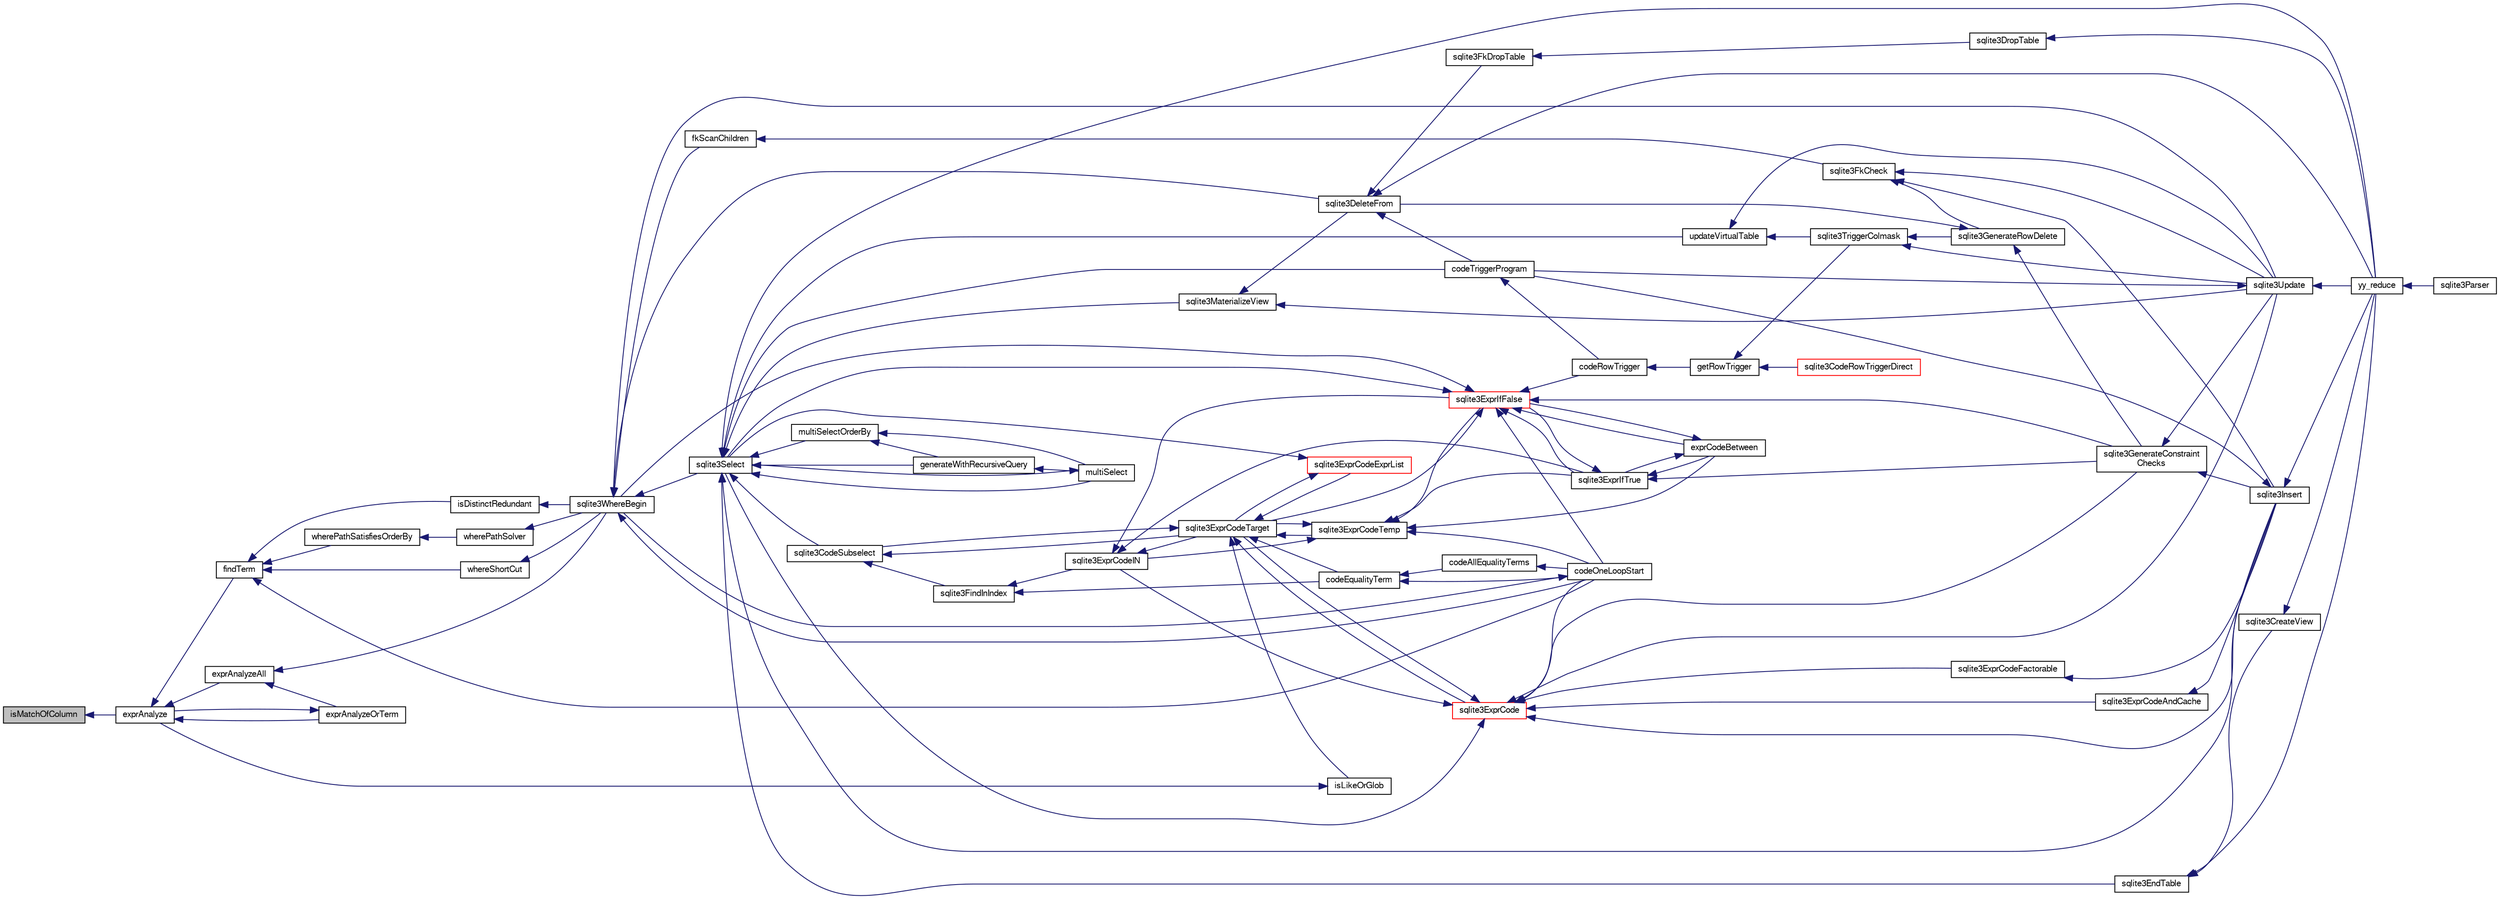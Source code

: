 digraph "isMatchOfColumn"
{
  edge [fontname="FreeSans",fontsize="10",labelfontname="FreeSans",labelfontsize="10"];
  node [fontname="FreeSans",fontsize="10",shape=record];
  rankdir="LR";
  Node150868 [label="isMatchOfColumn",height=0.2,width=0.4,color="black", fillcolor="grey75", style="filled", fontcolor="black"];
  Node150868 -> Node150869 [dir="back",color="midnightblue",fontsize="10",style="solid",fontname="FreeSans"];
  Node150869 [label="exprAnalyze",height=0.2,width=0.4,color="black", fillcolor="white", style="filled",URL="$sqlite3_8c.html#acb10e48c9a4184a4edd9bfd5b14ad0b7"];
  Node150869 -> Node150870 [dir="back",color="midnightblue",fontsize="10",style="solid",fontname="FreeSans"];
  Node150870 [label="findTerm",height=0.2,width=0.4,color="black", fillcolor="white", style="filled",URL="$sqlite3_8c.html#af26eb1eed85001fcf29fa189b631ac4b"];
  Node150870 -> Node150871 [dir="back",color="midnightblue",fontsize="10",style="solid",fontname="FreeSans"];
  Node150871 [label="isDistinctRedundant",height=0.2,width=0.4,color="black", fillcolor="white", style="filled",URL="$sqlite3_8c.html#acfc2ade61d376596f173a8f70fea379b"];
  Node150871 -> Node150872 [dir="back",color="midnightblue",fontsize="10",style="solid",fontname="FreeSans"];
  Node150872 [label="sqlite3WhereBegin",height=0.2,width=0.4,color="black", fillcolor="white", style="filled",URL="$sqlite3_8c.html#acad049f5c9a96a8118cffd5e5ce89f7c"];
  Node150872 -> Node150873 [dir="back",color="midnightblue",fontsize="10",style="solid",fontname="FreeSans"];
  Node150873 [label="sqlite3DeleteFrom",height=0.2,width=0.4,color="black", fillcolor="white", style="filled",URL="$sqlite3_8c.html#ab9b4b45349188b49eabb23f94608a091"];
  Node150873 -> Node150874 [dir="back",color="midnightblue",fontsize="10",style="solid",fontname="FreeSans"];
  Node150874 [label="sqlite3FkDropTable",height=0.2,width=0.4,color="black", fillcolor="white", style="filled",URL="$sqlite3_8c.html#a1218c6fc74e89152ceaa4760e82f5ef9"];
  Node150874 -> Node150875 [dir="back",color="midnightblue",fontsize="10",style="solid",fontname="FreeSans"];
  Node150875 [label="sqlite3DropTable",height=0.2,width=0.4,color="black", fillcolor="white", style="filled",URL="$sqlite3_8c.html#a5534f77364b5568783c0e50db3c9defb"];
  Node150875 -> Node150876 [dir="back",color="midnightblue",fontsize="10",style="solid",fontname="FreeSans"];
  Node150876 [label="yy_reduce",height=0.2,width=0.4,color="black", fillcolor="white", style="filled",URL="$sqlite3_8c.html#a7c419a9b25711c666a9a2449ef377f14"];
  Node150876 -> Node150877 [dir="back",color="midnightblue",fontsize="10",style="solid",fontname="FreeSans"];
  Node150877 [label="sqlite3Parser",height=0.2,width=0.4,color="black", fillcolor="white", style="filled",URL="$sqlite3_8c.html#a0327d71a5fabe0b6a343d78a2602e72a"];
  Node150873 -> Node150878 [dir="back",color="midnightblue",fontsize="10",style="solid",fontname="FreeSans"];
  Node150878 [label="codeTriggerProgram",height=0.2,width=0.4,color="black", fillcolor="white", style="filled",URL="$sqlite3_8c.html#a120801f59d9281d201d2ff4b2606836e"];
  Node150878 -> Node150879 [dir="back",color="midnightblue",fontsize="10",style="solid",fontname="FreeSans"];
  Node150879 [label="codeRowTrigger",height=0.2,width=0.4,color="black", fillcolor="white", style="filled",URL="$sqlite3_8c.html#a463cea5aaaf388b560b206570a0022fc"];
  Node150879 -> Node150880 [dir="back",color="midnightblue",fontsize="10",style="solid",fontname="FreeSans"];
  Node150880 [label="getRowTrigger",height=0.2,width=0.4,color="black", fillcolor="white", style="filled",URL="$sqlite3_8c.html#a69626ef20b540d1a2b19cf56f3f45689"];
  Node150880 -> Node150881 [dir="back",color="midnightblue",fontsize="10",style="solid",fontname="FreeSans"];
  Node150881 [label="sqlite3CodeRowTriggerDirect",height=0.2,width=0.4,color="red", fillcolor="white", style="filled",URL="$sqlite3_8c.html#ad92829f9001bcf89a0299dad5a48acd4"];
  Node150880 -> Node150888 [dir="back",color="midnightblue",fontsize="10",style="solid",fontname="FreeSans"];
  Node150888 [label="sqlite3TriggerColmask",height=0.2,width=0.4,color="black", fillcolor="white", style="filled",URL="$sqlite3_8c.html#acace8e99e37ae5e84ea03c65e820c540"];
  Node150888 -> Node150883 [dir="back",color="midnightblue",fontsize="10",style="solid",fontname="FreeSans"];
  Node150883 [label="sqlite3GenerateRowDelete",height=0.2,width=0.4,color="black", fillcolor="white", style="filled",URL="$sqlite3_8c.html#a2c76cbf3027fc18fdbb8cb4cd96b77d9"];
  Node150883 -> Node150873 [dir="back",color="midnightblue",fontsize="10",style="solid",fontname="FreeSans"];
  Node150883 -> Node150884 [dir="back",color="midnightblue",fontsize="10",style="solid",fontname="FreeSans"];
  Node150884 [label="sqlite3GenerateConstraint\lChecks",height=0.2,width=0.4,color="black", fillcolor="white", style="filled",URL="$sqlite3_8c.html#aef639c1e6a0c0a67ca6e7690ad931bd2"];
  Node150884 -> Node150885 [dir="back",color="midnightblue",fontsize="10",style="solid",fontname="FreeSans"];
  Node150885 [label="sqlite3Insert",height=0.2,width=0.4,color="black", fillcolor="white", style="filled",URL="$sqlite3_8c.html#a5b17c9c2000bae6bdff8e6be48d7dc2b"];
  Node150885 -> Node150878 [dir="back",color="midnightblue",fontsize="10",style="solid",fontname="FreeSans"];
  Node150885 -> Node150876 [dir="back",color="midnightblue",fontsize="10",style="solid",fontname="FreeSans"];
  Node150884 -> Node150886 [dir="back",color="midnightblue",fontsize="10",style="solid",fontname="FreeSans"];
  Node150886 [label="sqlite3Update",height=0.2,width=0.4,color="black", fillcolor="white", style="filled",URL="$sqlite3_8c.html#ac5aa67c46e8cc8174566fabe6809fafa"];
  Node150886 -> Node150878 [dir="back",color="midnightblue",fontsize="10",style="solid",fontname="FreeSans"];
  Node150886 -> Node150876 [dir="back",color="midnightblue",fontsize="10",style="solid",fontname="FreeSans"];
  Node150888 -> Node150886 [dir="back",color="midnightblue",fontsize="10",style="solid",fontname="FreeSans"];
  Node150873 -> Node150876 [dir="back",color="midnightblue",fontsize="10",style="solid",fontname="FreeSans"];
  Node150872 -> Node150889 [dir="back",color="midnightblue",fontsize="10",style="solid",fontname="FreeSans"];
  Node150889 [label="fkScanChildren",height=0.2,width=0.4,color="black", fillcolor="white", style="filled",URL="$sqlite3_8c.html#a67c9dcb484336b3155e7a82a037d4691"];
  Node150889 -> Node150890 [dir="back",color="midnightblue",fontsize="10",style="solid",fontname="FreeSans"];
  Node150890 [label="sqlite3FkCheck",height=0.2,width=0.4,color="black", fillcolor="white", style="filled",URL="$sqlite3_8c.html#aa38fb76c7d6f48f19772877a41703b92"];
  Node150890 -> Node150883 [dir="back",color="midnightblue",fontsize="10",style="solid",fontname="FreeSans"];
  Node150890 -> Node150885 [dir="back",color="midnightblue",fontsize="10",style="solid",fontname="FreeSans"];
  Node150890 -> Node150886 [dir="back",color="midnightblue",fontsize="10",style="solid",fontname="FreeSans"];
  Node150872 -> Node150891 [dir="back",color="midnightblue",fontsize="10",style="solid",fontname="FreeSans"];
  Node150891 [label="sqlite3Select",height=0.2,width=0.4,color="black", fillcolor="white", style="filled",URL="$sqlite3_8c.html#a2465ee8c956209ba4b272477b7c21a45"];
  Node150891 -> Node150892 [dir="back",color="midnightblue",fontsize="10",style="solid",fontname="FreeSans"];
  Node150892 [label="sqlite3CodeSubselect",height=0.2,width=0.4,color="black", fillcolor="white", style="filled",URL="$sqlite3_8c.html#aa69b46d2204a1d1b110107a1be12ee0c"];
  Node150892 -> Node150893 [dir="back",color="midnightblue",fontsize="10",style="solid",fontname="FreeSans"];
  Node150893 [label="sqlite3FindInIndex",height=0.2,width=0.4,color="black", fillcolor="white", style="filled",URL="$sqlite3_8c.html#af7d8c56ab0231f44bb5f87b3fafeffb2"];
  Node150893 -> Node150894 [dir="back",color="midnightblue",fontsize="10",style="solid",fontname="FreeSans"];
  Node150894 [label="sqlite3ExprCodeIN",height=0.2,width=0.4,color="black", fillcolor="white", style="filled",URL="$sqlite3_8c.html#ad9cf4f5b5ffb90c24a4a0900c8626193"];
  Node150894 -> Node150895 [dir="back",color="midnightblue",fontsize="10",style="solid",fontname="FreeSans"];
  Node150895 [label="sqlite3ExprCodeTarget",height=0.2,width=0.4,color="black", fillcolor="white", style="filled",URL="$sqlite3_8c.html#a4f308397a0a3ed299ed31aaa1ae2a293"];
  Node150895 -> Node150892 [dir="back",color="midnightblue",fontsize="10",style="solid",fontname="FreeSans"];
  Node150895 -> Node150896 [dir="back",color="midnightblue",fontsize="10",style="solid",fontname="FreeSans"];
  Node150896 [label="sqlite3ExprCodeTemp",height=0.2,width=0.4,color="black", fillcolor="white", style="filled",URL="$sqlite3_8c.html#a3bc5c1ccb3c5851847e2aeb4a84ae1fc"];
  Node150896 -> Node150894 [dir="back",color="midnightblue",fontsize="10",style="solid",fontname="FreeSans"];
  Node150896 -> Node150895 [dir="back",color="midnightblue",fontsize="10",style="solid",fontname="FreeSans"];
  Node150896 -> Node150897 [dir="back",color="midnightblue",fontsize="10",style="solid",fontname="FreeSans"];
  Node150897 [label="exprCodeBetween",height=0.2,width=0.4,color="black", fillcolor="white", style="filled",URL="$sqlite3_8c.html#abd053493214542bca8f406f42145d173"];
  Node150897 -> Node150898 [dir="back",color="midnightblue",fontsize="10",style="solid",fontname="FreeSans"];
  Node150898 [label="sqlite3ExprIfTrue",height=0.2,width=0.4,color="black", fillcolor="white", style="filled",URL="$sqlite3_8c.html#ad93a55237c23e1b743ab1f59df1a1444"];
  Node150898 -> Node150897 [dir="back",color="midnightblue",fontsize="10",style="solid",fontname="FreeSans"];
  Node150898 -> Node150899 [dir="back",color="midnightblue",fontsize="10",style="solid",fontname="FreeSans"];
  Node150899 [label="sqlite3ExprIfFalse",height=0.2,width=0.4,color="red", fillcolor="white", style="filled",URL="$sqlite3_8c.html#af97ecccb5d56e321e118414b08f65b71"];
  Node150899 -> Node150895 [dir="back",color="midnightblue",fontsize="10",style="solid",fontname="FreeSans"];
  Node150899 -> Node150897 [dir="back",color="midnightblue",fontsize="10",style="solid",fontname="FreeSans"];
  Node150899 -> Node150898 [dir="back",color="midnightblue",fontsize="10",style="solid",fontname="FreeSans"];
  Node150899 -> Node150884 [dir="back",color="midnightblue",fontsize="10",style="solid",fontname="FreeSans"];
  Node150899 -> Node150891 [dir="back",color="midnightblue",fontsize="10",style="solid",fontname="FreeSans"];
  Node150899 -> Node150879 [dir="back",color="midnightblue",fontsize="10",style="solid",fontname="FreeSans"];
  Node150899 -> Node150913 [dir="back",color="midnightblue",fontsize="10",style="solid",fontname="FreeSans"];
  Node150913 [label="codeOneLoopStart",height=0.2,width=0.4,color="black", fillcolor="white", style="filled",URL="$sqlite3_8c.html#aa868875120b151c169cc79139ed6e008"];
  Node150913 -> Node150872 [dir="back",color="midnightblue",fontsize="10",style="solid",fontname="FreeSans"];
  Node150899 -> Node150872 [dir="back",color="midnightblue",fontsize="10",style="solid",fontname="FreeSans"];
  Node150898 -> Node150884 [dir="back",color="midnightblue",fontsize="10",style="solid",fontname="FreeSans"];
  Node150897 -> Node150899 [dir="back",color="midnightblue",fontsize="10",style="solid",fontname="FreeSans"];
  Node150896 -> Node150898 [dir="back",color="midnightblue",fontsize="10",style="solid",fontname="FreeSans"];
  Node150896 -> Node150899 [dir="back",color="midnightblue",fontsize="10",style="solid",fontname="FreeSans"];
  Node150896 -> Node150913 [dir="back",color="midnightblue",fontsize="10",style="solid",fontname="FreeSans"];
  Node150895 -> Node150914 [dir="back",color="midnightblue",fontsize="10",style="solid",fontname="FreeSans"];
  Node150914 [label="sqlite3ExprCode",height=0.2,width=0.4,color="red", fillcolor="white", style="filled",URL="$sqlite3_8c.html#a75f270fb0b111b86924cca4ea507b417"];
  Node150914 -> Node150894 [dir="back",color="midnightblue",fontsize="10",style="solid",fontname="FreeSans"];
  Node150914 -> Node150895 [dir="back",color="midnightblue",fontsize="10",style="solid",fontname="FreeSans"];
  Node150914 -> Node150915 [dir="back",color="midnightblue",fontsize="10",style="solid",fontname="FreeSans"];
  Node150915 [label="sqlite3ExprCodeFactorable",height=0.2,width=0.4,color="black", fillcolor="white", style="filled",URL="$sqlite3_8c.html#a843f7fd58eec5a683c1fd8435fcd1e84"];
  Node150915 -> Node150885 [dir="back",color="midnightblue",fontsize="10",style="solid",fontname="FreeSans"];
  Node150914 -> Node150916 [dir="back",color="midnightblue",fontsize="10",style="solid",fontname="FreeSans"];
  Node150916 [label="sqlite3ExprCodeAndCache",height=0.2,width=0.4,color="black", fillcolor="white", style="filled",URL="$sqlite3_8c.html#ae3e46527d9b7fc9cb9236d21a5e6b1d8"];
  Node150916 -> Node150885 [dir="back",color="midnightblue",fontsize="10",style="solid",fontname="FreeSans"];
  Node150914 -> Node150885 [dir="back",color="midnightblue",fontsize="10",style="solid",fontname="FreeSans"];
  Node150914 -> Node150884 [dir="back",color="midnightblue",fontsize="10",style="solid",fontname="FreeSans"];
  Node150914 -> Node150891 [dir="back",color="midnightblue",fontsize="10",style="solid",fontname="FreeSans"];
  Node150914 -> Node150886 [dir="back",color="midnightblue",fontsize="10",style="solid",fontname="FreeSans"];
  Node150914 -> Node150913 [dir="back",color="midnightblue",fontsize="10",style="solid",fontname="FreeSans"];
  Node150895 -> Node150926 [dir="back",color="midnightblue",fontsize="10",style="solid",fontname="FreeSans"];
  Node150926 [label="sqlite3ExprCodeExprList",height=0.2,width=0.4,color="red", fillcolor="white", style="filled",URL="$sqlite3_8c.html#a05b2b3dc3de7565de24eb3a2ff4e9566"];
  Node150926 -> Node150895 [dir="back",color="midnightblue",fontsize="10",style="solid",fontname="FreeSans"];
  Node150926 -> Node150891 [dir="back",color="midnightblue",fontsize="10",style="solid",fontname="FreeSans"];
  Node150895 -> Node150929 [dir="back",color="midnightblue",fontsize="10",style="solid",fontname="FreeSans"];
  Node150929 [label="isLikeOrGlob",height=0.2,width=0.4,color="black", fillcolor="white", style="filled",URL="$sqlite3_8c.html#a6c38e495198bf8976f68d1a6ebd74a50"];
  Node150929 -> Node150869 [dir="back",color="midnightblue",fontsize="10",style="solid",fontname="FreeSans"];
  Node150895 -> Node150930 [dir="back",color="midnightblue",fontsize="10",style="solid",fontname="FreeSans"];
  Node150930 [label="codeEqualityTerm",height=0.2,width=0.4,color="black", fillcolor="white", style="filled",URL="$sqlite3_8c.html#ad88a57073f031452c9843e97f15acc47"];
  Node150930 -> Node150931 [dir="back",color="midnightblue",fontsize="10",style="solid",fontname="FreeSans"];
  Node150931 [label="codeAllEqualityTerms",height=0.2,width=0.4,color="black", fillcolor="white", style="filled",URL="$sqlite3_8c.html#a3095598b812500a4efe41bf17cd49381"];
  Node150931 -> Node150913 [dir="back",color="midnightblue",fontsize="10",style="solid",fontname="FreeSans"];
  Node150930 -> Node150913 [dir="back",color="midnightblue",fontsize="10",style="solid",fontname="FreeSans"];
  Node150894 -> Node150898 [dir="back",color="midnightblue",fontsize="10",style="solid",fontname="FreeSans"];
  Node150894 -> Node150899 [dir="back",color="midnightblue",fontsize="10",style="solid",fontname="FreeSans"];
  Node150893 -> Node150930 [dir="back",color="midnightblue",fontsize="10",style="solid",fontname="FreeSans"];
  Node150892 -> Node150895 [dir="back",color="midnightblue",fontsize="10",style="solid",fontname="FreeSans"];
  Node150891 -> Node150905 [dir="back",color="midnightblue",fontsize="10",style="solid",fontname="FreeSans"];
  Node150905 [label="sqlite3EndTable",height=0.2,width=0.4,color="black", fillcolor="white", style="filled",URL="$sqlite3_8c.html#a7b5f2c66c0f0b6f819d970ca389768b0"];
  Node150905 -> Node150906 [dir="back",color="midnightblue",fontsize="10",style="solid",fontname="FreeSans"];
  Node150906 [label="sqlite3CreateView",height=0.2,width=0.4,color="black", fillcolor="white", style="filled",URL="$sqlite3_8c.html#a9d85cb00ff71dee5cd9a019503a6982e"];
  Node150906 -> Node150876 [dir="back",color="midnightblue",fontsize="10",style="solid",fontname="FreeSans"];
  Node150905 -> Node150876 [dir="back",color="midnightblue",fontsize="10",style="solid",fontname="FreeSans"];
  Node150891 -> Node150932 [dir="back",color="midnightblue",fontsize="10",style="solid",fontname="FreeSans"];
  Node150932 [label="sqlite3MaterializeView",height=0.2,width=0.4,color="black", fillcolor="white", style="filled",URL="$sqlite3_8c.html#a4557984b0b75f998fb0c3f231c9b1def"];
  Node150932 -> Node150873 [dir="back",color="midnightblue",fontsize="10",style="solid",fontname="FreeSans"];
  Node150932 -> Node150886 [dir="back",color="midnightblue",fontsize="10",style="solid",fontname="FreeSans"];
  Node150891 -> Node150885 [dir="back",color="midnightblue",fontsize="10",style="solid",fontname="FreeSans"];
  Node150891 -> Node150922 [dir="back",color="midnightblue",fontsize="10",style="solid",fontname="FreeSans"];
  Node150922 [label="generateWithRecursiveQuery",height=0.2,width=0.4,color="black", fillcolor="white", style="filled",URL="$sqlite3_8c.html#ade2c3663fa9c3b9676507984b9483942"];
  Node150922 -> Node150923 [dir="back",color="midnightblue",fontsize="10",style="solid",fontname="FreeSans"];
  Node150923 [label="multiSelect",height=0.2,width=0.4,color="black", fillcolor="white", style="filled",URL="$sqlite3_8c.html#a6456c61f3d9b2389738753cedfa24fa7"];
  Node150923 -> Node150891 [dir="back",color="midnightblue",fontsize="10",style="solid",fontname="FreeSans"];
  Node150891 -> Node150923 [dir="back",color="midnightblue",fontsize="10",style="solid",fontname="FreeSans"];
  Node150891 -> Node150924 [dir="back",color="midnightblue",fontsize="10",style="solid",fontname="FreeSans"];
  Node150924 [label="multiSelectOrderBy",height=0.2,width=0.4,color="black", fillcolor="white", style="filled",URL="$sqlite3_8c.html#afcdb8488c6f4dfdadaf9f04bca35b808"];
  Node150924 -> Node150922 [dir="back",color="midnightblue",fontsize="10",style="solid",fontname="FreeSans"];
  Node150924 -> Node150923 [dir="back",color="midnightblue",fontsize="10",style="solid",fontname="FreeSans"];
  Node150891 -> Node150878 [dir="back",color="midnightblue",fontsize="10",style="solid",fontname="FreeSans"];
  Node150891 -> Node150933 [dir="back",color="midnightblue",fontsize="10",style="solid",fontname="FreeSans"];
  Node150933 [label="updateVirtualTable",height=0.2,width=0.4,color="black", fillcolor="white", style="filled",URL="$sqlite3_8c.html#a740220531db9293c39a2cdd7da3f74e1"];
  Node150933 -> Node150888 [dir="back",color="midnightblue",fontsize="10",style="solid",fontname="FreeSans"];
  Node150933 -> Node150886 [dir="back",color="midnightblue",fontsize="10",style="solid",fontname="FreeSans"];
  Node150891 -> Node150876 [dir="back",color="midnightblue",fontsize="10",style="solid",fontname="FreeSans"];
  Node150872 -> Node150886 [dir="back",color="midnightblue",fontsize="10",style="solid",fontname="FreeSans"];
  Node150872 -> Node150913 [dir="back",color="midnightblue",fontsize="10",style="solid",fontname="FreeSans"];
  Node150870 -> Node150913 [dir="back",color="midnightblue",fontsize="10",style="solid",fontname="FreeSans"];
  Node150870 -> Node150934 [dir="back",color="midnightblue",fontsize="10",style="solid",fontname="FreeSans"];
  Node150934 [label="wherePathSatisfiesOrderBy",height=0.2,width=0.4,color="black", fillcolor="white", style="filled",URL="$sqlite3_8c.html#a0d0fdea0c17942906bcb742c15cf8861"];
  Node150934 -> Node150935 [dir="back",color="midnightblue",fontsize="10",style="solid",fontname="FreeSans"];
  Node150935 [label="wherePathSolver",height=0.2,width=0.4,color="black", fillcolor="white", style="filled",URL="$sqlite3_8c.html#aebc15a04540468c220b31d00e9b29fe6"];
  Node150935 -> Node150872 [dir="back",color="midnightblue",fontsize="10",style="solid",fontname="FreeSans"];
  Node150870 -> Node150936 [dir="back",color="midnightblue",fontsize="10",style="solid",fontname="FreeSans"];
  Node150936 [label="whereShortCut",height=0.2,width=0.4,color="black", fillcolor="white", style="filled",URL="$sqlite3_8c.html#ae1e6727024b08b6596d4d28882587b86"];
  Node150936 -> Node150872 [dir="back",color="midnightblue",fontsize="10",style="solid",fontname="FreeSans"];
  Node150869 -> Node150937 [dir="back",color="midnightblue",fontsize="10",style="solid",fontname="FreeSans"];
  Node150937 [label="exprAnalyzeAll",height=0.2,width=0.4,color="black", fillcolor="white", style="filled",URL="$sqlite3_8c.html#a2e7a957af98e240fa68e34d6ff639437"];
  Node150937 -> Node150938 [dir="back",color="midnightblue",fontsize="10",style="solid",fontname="FreeSans"];
  Node150938 [label="exprAnalyzeOrTerm",height=0.2,width=0.4,color="black", fillcolor="white", style="filled",URL="$sqlite3_8c.html#ab95cabd8b51cb2291b5bef0c4a3776d2"];
  Node150938 -> Node150869 [dir="back",color="midnightblue",fontsize="10",style="solid",fontname="FreeSans"];
  Node150937 -> Node150872 [dir="back",color="midnightblue",fontsize="10",style="solid",fontname="FreeSans"];
  Node150869 -> Node150938 [dir="back",color="midnightblue",fontsize="10",style="solid",fontname="FreeSans"];
}
